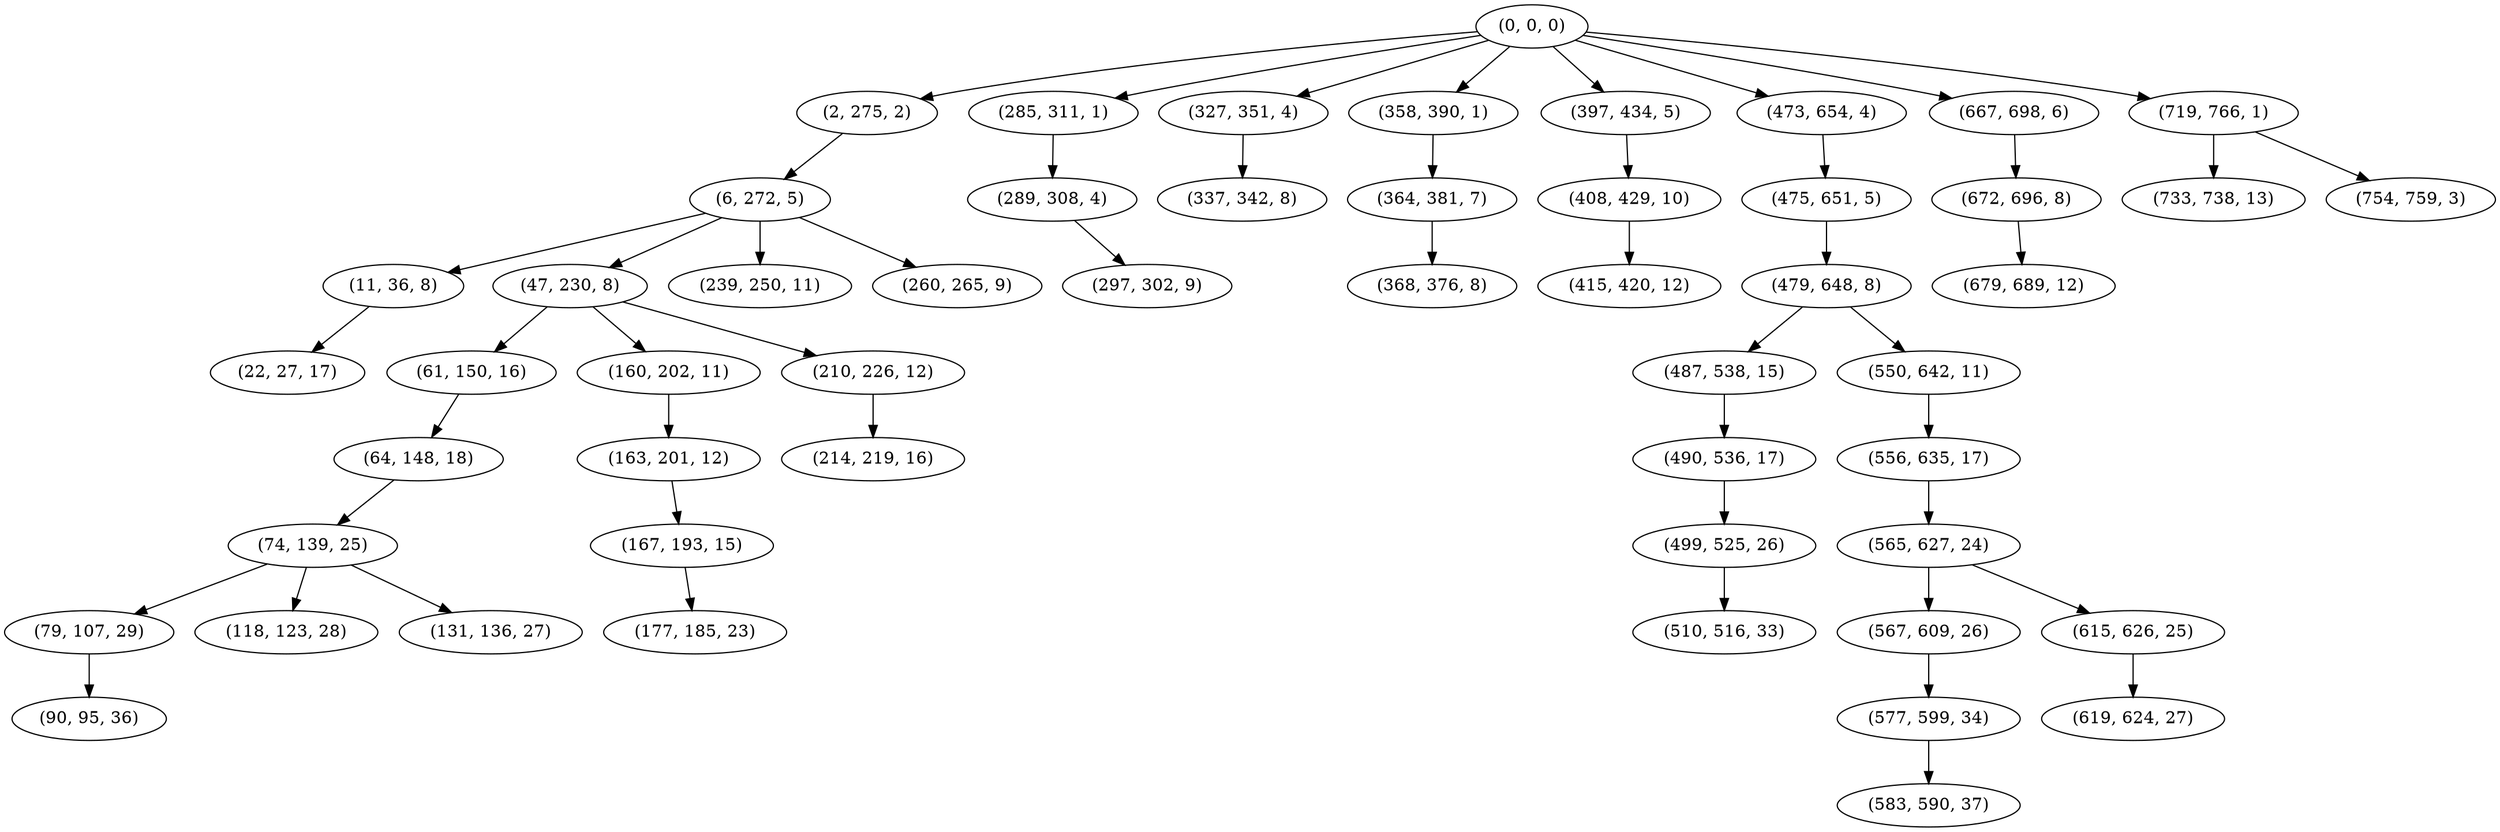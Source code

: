 digraph tree {
    "(0, 0, 0)";
    "(2, 275, 2)";
    "(6, 272, 5)";
    "(11, 36, 8)";
    "(22, 27, 17)";
    "(47, 230, 8)";
    "(61, 150, 16)";
    "(64, 148, 18)";
    "(74, 139, 25)";
    "(79, 107, 29)";
    "(90, 95, 36)";
    "(118, 123, 28)";
    "(131, 136, 27)";
    "(160, 202, 11)";
    "(163, 201, 12)";
    "(167, 193, 15)";
    "(177, 185, 23)";
    "(210, 226, 12)";
    "(214, 219, 16)";
    "(239, 250, 11)";
    "(260, 265, 9)";
    "(285, 311, 1)";
    "(289, 308, 4)";
    "(297, 302, 9)";
    "(327, 351, 4)";
    "(337, 342, 8)";
    "(358, 390, 1)";
    "(364, 381, 7)";
    "(368, 376, 8)";
    "(397, 434, 5)";
    "(408, 429, 10)";
    "(415, 420, 12)";
    "(473, 654, 4)";
    "(475, 651, 5)";
    "(479, 648, 8)";
    "(487, 538, 15)";
    "(490, 536, 17)";
    "(499, 525, 26)";
    "(510, 516, 33)";
    "(550, 642, 11)";
    "(556, 635, 17)";
    "(565, 627, 24)";
    "(567, 609, 26)";
    "(577, 599, 34)";
    "(583, 590, 37)";
    "(615, 626, 25)";
    "(619, 624, 27)";
    "(667, 698, 6)";
    "(672, 696, 8)";
    "(679, 689, 12)";
    "(719, 766, 1)";
    "(733, 738, 13)";
    "(754, 759, 3)";
    "(0, 0, 0)" -> "(2, 275, 2)";
    "(0, 0, 0)" -> "(285, 311, 1)";
    "(0, 0, 0)" -> "(327, 351, 4)";
    "(0, 0, 0)" -> "(358, 390, 1)";
    "(0, 0, 0)" -> "(397, 434, 5)";
    "(0, 0, 0)" -> "(473, 654, 4)";
    "(0, 0, 0)" -> "(667, 698, 6)";
    "(0, 0, 0)" -> "(719, 766, 1)";
    "(2, 275, 2)" -> "(6, 272, 5)";
    "(6, 272, 5)" -> "(11, 36, 8)";
    "(6, 272, 5)" -> "(47, 230, 8)";
    "(6, 272, 5)" -> "(239, 250, 11)";
    "(6, 272, 5)" -> "(260, 265, 9)";
    "(11, 36, 8)" -> "(22, 27, 17)";
    "(47, 230, 8)" -> "(61, 150, 16)";
    "(47, 230, 8)" -> "(160, 202, 11)";
    "(47, 230, 8)" -> "(210, 226, 12)";
    "(61, 150, 16)" -> "(64, 148, 18)";
    "(64, 148, 18)" -> "(74, 139, 25)";
    "(74, 139, 25)" -> "(79, 107, 29)";
    "(74, 139, 25)" -> "(118, 123, 28)";
    "(74, 139, 25)" -> "(131, 136, 27)";
    "(79, 107, 29)" -> "(90, 95, 36)";
    "(160, 202, 11)" -> "(163, 201, 12)";
    "(163, 201, 12)" -> "(167, 193, 15)";
    "(167, 193, 15)" -> "(177, 185, 23)";
    "(210, 226, 12)" -> "(214, 219, 16)";
    "(285, 311, 1)" -> "(289, 308, 4)";
    "(289, 308, 4)" -> "(297, 302, 9)";
    "(327, 351, 4)" -> "(337, 342, 8)";
    "(358, 390, 1)" -> "(364, 381, 7)";
    "(364, 381, 7)" -> "(368, 376, 8)";
    "(397, 434, 5)" -> "(408, 429, 10)";
    "(408, 429, 10)" -> "(415, 420, 12)";
    "(473, 654, 4)" -> "(475, 651, 5)";
    "(475, 651, 5)" -> "(479, 648, 8)";
    "(479, 648, 8)" -> "(487, 538, 15)";
    "(479, 648, 8)" -> "(550, 642, 11)";
    "(487, 538, 15)" -> "(490, 536, 17)";
    "(490, 536, 17)" -> "(499, 525, 26)";
    "(499, 525, 26)" -> "(510, 516, 33)";
    "(550, 642, 11)" -> "(556, 635, 17)";
    "(556, 635, 17)" -> "(565, 627, 24)";
    "(565, 627, 24)" -> "(567, 609, 26)";
    "(565, 627, 24)" -> "(615, 626, 25)";
    "(567, 609, 26)" -> "(577, 599, 34)";
    "(577, 599, 34)" -> "(583, 590, 37)";
    "(615, 626, 25)" -> "(619, 624, 27)";
    "(667, 698, 6)" -> "(672, 696, 8)";
    "(672, 696, 8)" -> "(679, 689, 12)";
    "(719, 766, 1)" -> "(733, 738, 13)";
    "(719, 766, 1)" -> "(754, 759, 3)";
}
